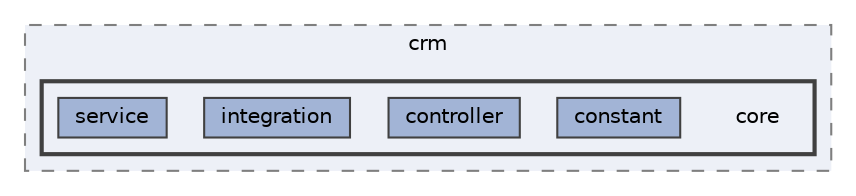 digraph "repository/crm-core/src/main/java/com/sterlite/cal/crm/core"
{
 // LATEX_PDF_SIZE
  bgcolor="transparent";
  edge [fontname=Helvetica,fontsize=10,labelfontname=Helvetica,labelfontsize=10];
  node [fontname=Helvetica,fontsize=10,shape=box,height=0.2,width=0.4];
  compound=true
  subgraph clusterdir_a86aedc852e56198c4a3ef353d26f4c8 {
    graph [ bgcolor="#edf0f7", pencolor="grey50", label="crm", fontname=Helvetica,fontsize=10 style="filled,dashed", URL="dir_a86aedc852e56198c4a3ef353d26f4c8.html",tooltip=""]
  subgraph clusterdir_a87c60e644dd167dedc469b782f79830 {
    graph [ bgcolor="#edf0f7", pencolor="grey25", label="", fontname=Helvetica,fontsize=10 style="filled,bold", URL="dir_a87c60e644dd167dedc469b782f79830.html",tooltip=""]
    dir_a87c60e644dd167dedc469b782f79830 [shape=plaintext, label="core"];
  dir_72b8b981a9de58ab481ec1d000fa8d14 [label="constant", fillcolor="#a2b4d6", color="grey25", style="filled", URL="dir_72b8b981a9de58ab481ec1d000fa8d14.html",tooltip=""];
  dir_deb7ec5771ff924dd3c946897693168d [label="controller", fillcolor="#a2b4d6", color="grey25", style="filled", URL="dir_deb7ec5771ff924dd3c946897693168d.html",tooltip=""];
  dir_71d20bc23def768410e7a5ab62c755f9 [label="integration", fillcolor="#a2b4d6", color="grey25", style="filled", URL="dir_71d20bc23def768410e7a5ab62c755f9.html",tooltip=""];
  dir_fac663f5878fd8306ec6da79c1bd3944 [label="service", fillcolor="#a2b4d6", color="grey25", style="filled", URL="dir_fac663f5878fd8306ec6da79c1bd3944.html",tooltip=""];
  }
  }
}
